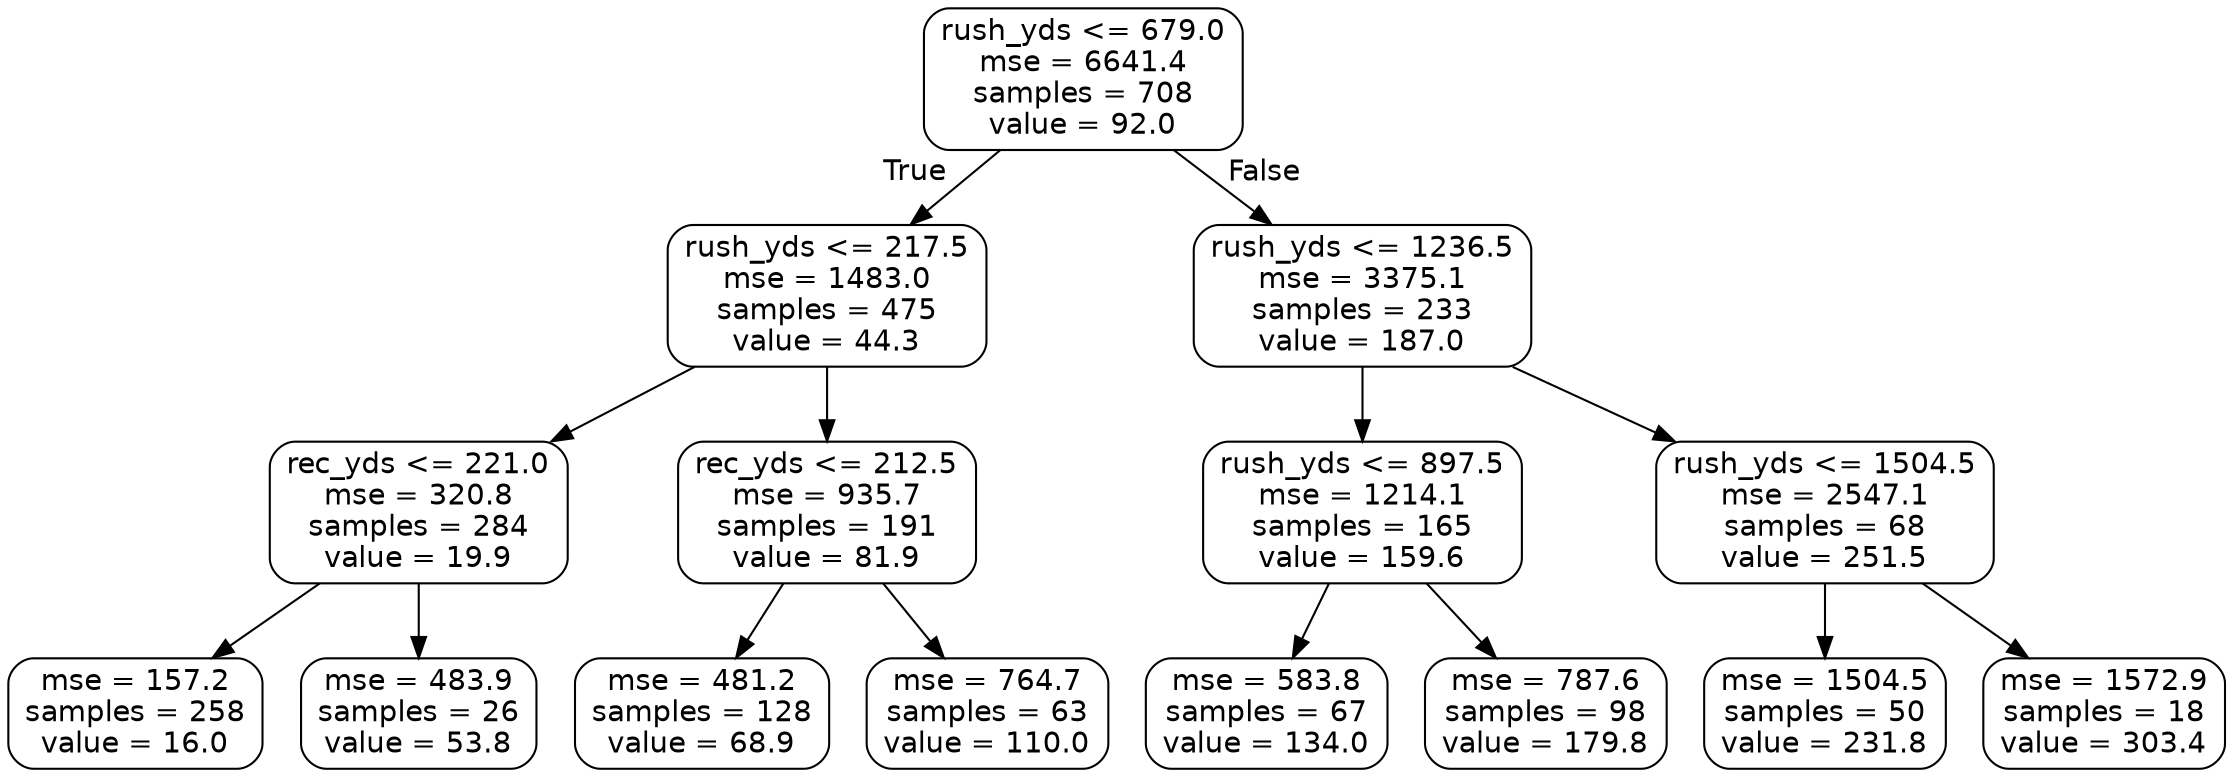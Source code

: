 digraph Tree {
node [shape=box, style="rounded", color="black", fontname=helvetica] ;
edge [fontname=helvetica] ;
0 [label="rush_yds <= 679.0\nmse = 6641.4\nsamples = 708\nvalue = 92.0"] ;
1 [label="rush_yds <= 217.5\nmse = 1483.0\nsamples = 475\nvalue = 44.3"] ;
0 -> 1 [labeldistance=2.5, labelangle=45, headlabel="True"] ;
2 [label="rec_yds <= 221.0\nmse = 320.8\nsamples = 284\nvalue = 19.9"] ;
1 -> 2 ;
3 [label="mse = 157.2\nsamples = 258\nvalue = 16.0"] ;
2 -> 3 ;
4 [label="mse = 483.9\nsamples = 26\nvalue = 53.8"] ;
2 -> 4 ;
5 [label="rec_yds <= 212.5\nmse = 935.7\nsamples = 191\nvalue = 81.9"] ;
1 -> 5 ;
6 [label="mse = 481.2\nsamples = 128\nvalue = 68.9"] ;
5 -> 6 ;
7 [label="mse = 764.7\nsamples = 63\nvalue = 110.0"] ;
5 -> 7 ;
8 [label="rush_yds <= 1236.5\nmse = 3375.1\nsamples = 233\nvalue = 187.0"] ;
0 -> 8 [labeldistance=2.5, labelangle=-45, headlabel="False"] ;
9 [label="rush_yds <= 897.5\nmse = 1214.1\nsamples = 165\nvalue = 159.6"] ;
8 -> 9 ;
10 [label="mse = 583.8\nsamples = 67\nvalue = 134.0"] ;
9 -> 10 ;
11 [label="mse = 787.6\nsamples = 98\nvalue = 179.8"] ;
9 -> 11 ;
12 [label="rush_yds <= 1504.5\nmse = 2547.1\nsamples = 68\nvalue = 251.5"] ;
8 -> 12 ;
13 [label="mse = 1504.5\nsamples = 50\nvalue = 231.8"] ;
12 -> 13 ;
14 [label="mse = 1572.9\nsamples = 18\nvalue = 303.4"] ;
12 -> 14 ;
}